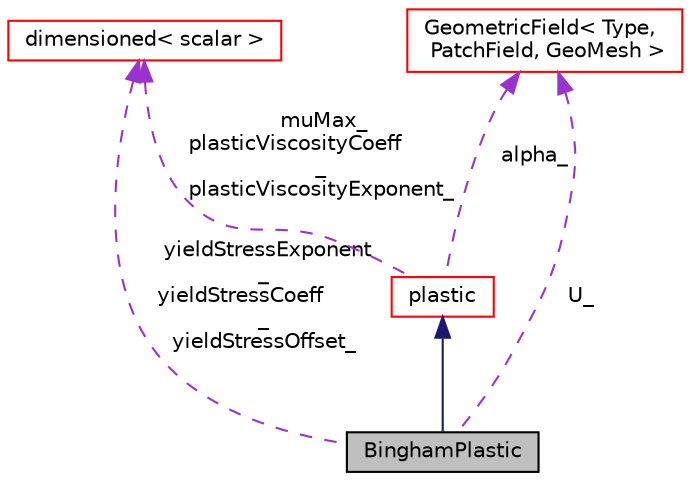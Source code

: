 digraph "BinghamPlastic"
{
  bgcolor="transparent";
  edge [fontname="Helvetica",fontsize="10",labelfontname="Helvetica",labelfontsize="10"];
  node [fontname="Helvetica",fontsize="10",shape=record];
  Node1 [label="BinghamPlastic",height=0.2,width=0.4,color="black", fillcolor="grey75", style="filled", fontcolor="black"];
  Node2 -> Node1 [dir="back",color="midnightblue",fontsize="10",style="solid",fontname="Helvetica"];
  Node2 [label="plastic",height=0.2,width=0.4,color="red",URL="$a01902.html",tooltip="Viscosity correction model for a generic power-law plastic. "];
  Node3 -> Node2 [dir="back",color="darkorchid3",fontsize="10",style="dashed",label=" muMax_\nplasticViscosityCoeff\l_\nplasticViscosityExponent_" ,fontname="Helvetica"];
  Node3 [label="dimensioned\< scalar \>",height=0.2,width=0.4,color="red",URL="$a00540.html"];
  Node4 -> Node2 [dir="back",color="darkorchid3",fontsize="10",style="dashed",label=" alpha_" ,fontname="Helvetica"];
  Node4 [label="GeometricField\< Type,\l PatchField, GeoMesh \>",height=0.2,width=0.4,color="red",URL="$a00937.html",tooltip="Generic GeometricField class. "];
  Node3 -> Node1 [dir="back",color="darkorchid3",fontsize="10",style="dashed",label=" yieldStressExponent\l_\nyieldStressCoeff\l_\nyieldStressOffset_" ,fontname="Helvetica"];
  Node4 -> Node1 [dir="back",color="darkorchid3",fontsize="10",style="dashed",label=" U_" ,fontname="Helvetica"];
}
